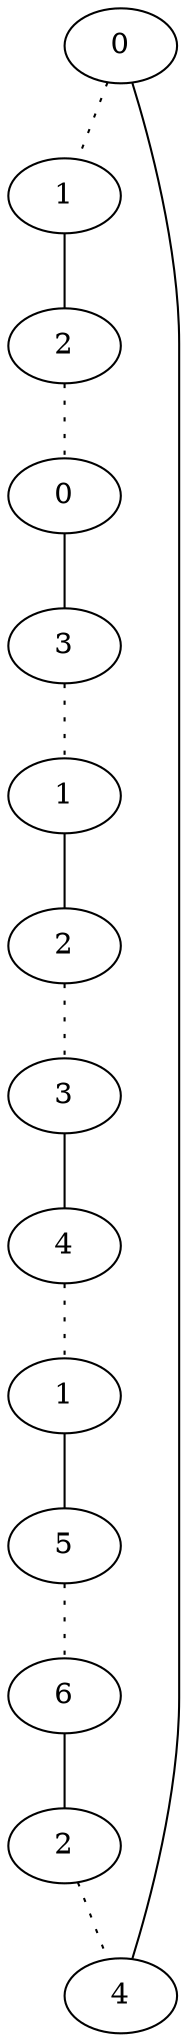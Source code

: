 graph {
a[label=0]
b[label=1]
c[label=2]
d[label=0]
e[label=3]
f[label=1]
g[label=2]
h[label=3]
i[label=4]
j[label=1]
k[label=5]
l[label=6]
m[label=2]
n[label=4]
a -- b [style=dotted];
b -- c;
c -- d [style=dotted];
d -- e;
e -- f [style=dotted];
f -- g;
g -- h [style=dotted];
h -- i;
i -- j [style=dotted];
j -- k;
k -- l [style=dotted];
l -- m;
m -- n [style=dotted];
a -- n;
}
